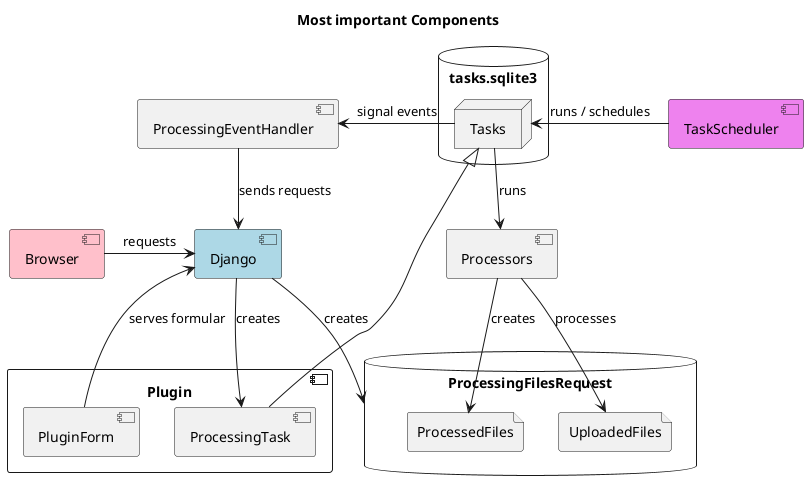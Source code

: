 @startuml

    title Most important Components
    component Browser #pink
    component Django #lightblue
    component TaskScheduler #violet
    component Processors
    database ProcessingFilesRequest{
        file ProcessedFiles
        file UploadedFiles
    }
    component Plugin {
        component ProcessingTask
        component PluginForm
    }
    database tasks.sqlite3 {
        node Tasks
    }

    Django -down-> ProcessingFilesRequest: creates
    Browser -right-> Django: requests
    TaskScheduler -> Tasks: runs / schedules
    Tasks --> [ProcessingEventHandler]: signal events
    ProcessingEventHandler --> Django: sends requests

    ProcessingTask -down-|> Tasks
    Tasks --> Processors: runs
    Django -down-> ProcessingTask: creates
    PluginForm -up-> Django: serves formular
    Processors --> UploadedFiles: processes
    Processors -> ProcessedFiles: creates
@enduml